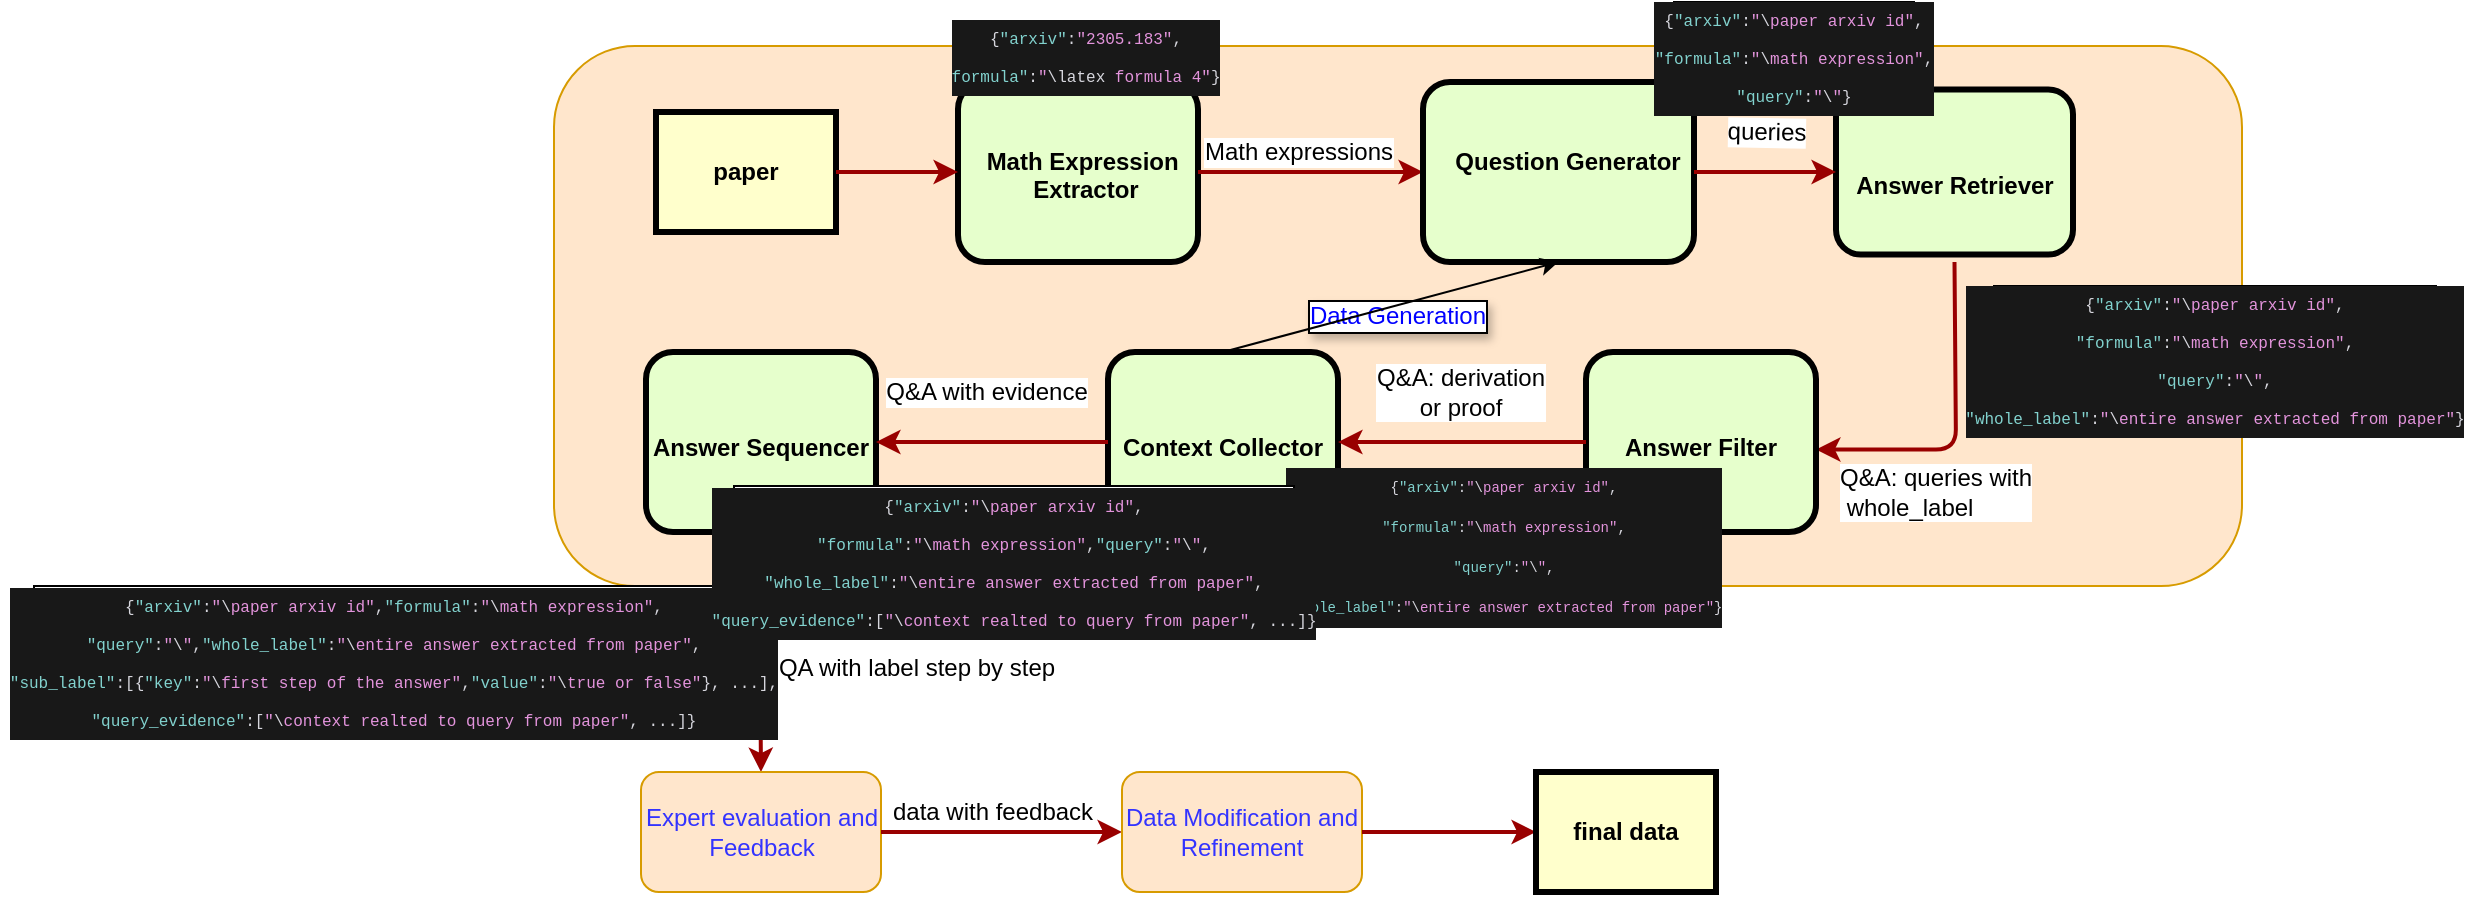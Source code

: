<mxfile version="26.0.6">
  <diagram name="Page-1" id="c7558073-3199-34d8-9f00-42111426c3f3">
    <mxGraphModel dx="1726" dy="573" grid="1" gridSize="10" guides="1" tooltips="1" connect="1" arrows="1" fold="1" page="1" pageScale="1" pageWidth="826" pageHeight="1169" background="none" math="0" shadow="0">
      <root>
        <mxCell id="0" />
        <mxCell id="1" parent="0" />
        <mxCell id="OM6LCN_4-8OB91uzV0C4-133" value="&lt;font style=&quot;color: rgb(0, 0, 255);&quot;&gt;Data Generation&lt;/font&gt;" style="rounded=1;whiteSpace=wrap;html=1;labelBackgroundColor=#FFFFFF;labelBorderColor=default;textShadow=1;fillColor=#ffe6cc;strokeColor=#d79b00;align=center;" parent="1" vertex="1">
          <mxGeometry x="50" y="230" width="844" height="270" as="geometry" />
        </mxCell>
        <mxCell id="2" value="&lt;p style=&quot;margin: 0px; margin-top: 4px; text-align: center; text-decoration: underline;&quot;&gt;&lt;/p&gt;&lt;p style=&quot;margin: 0px; margin-left: 8px;&quot;&gt;&lt;br&gt;&lt;/p&gt;&lt;p style=&quot;margin: 0px; margin-left: 8px;&quot;&gt;&lt;br&gt;&lt;/p&gt;&lt;p style=&quot;margin: 0px; margin-left: 8px;&quot;&gt;Math Expression&amp;nbsp;&lt;/p&gt;&lt;p style=&quot;margin: 0px; margin-left: 8px;&quot;&gt;Extractor&lt;/p&gt;" style="verticalAlign=middle;align=center;overflow=fill;fontSize=12;fontFamily=Helvetica;html=1;rounded=1;fontStyle=1;strokeWidth=3;fillColor=#E6FFCC" parent="1" vertex="1">
          <mxGeometry x="252" y="248" width="120" height="90" as="geometry" />
        </mxCell>
        <mxCell id="4" value="paper" style="whiteSpace=wrap;align=center;verticalAlign=middle;fontStyle=1;strokeWidth=3;fillColor=#FFFFCC" parent="1" vertex="1">
          <mxGeometry x="101" y="263" width="90" height="60" as="geometry" />
        </mxCell>
        <mxCell id="8" value="&lt;p style=&quot;margin: 4px 0px 0px; text-align: center;&quot;&gt;&lt;span style=&quot;background-color: transparent; color: light-dark(rgb(0, 0, 0), rgb(255, 255, 255));&quot;&gt;&lt;br&gt;&lt;/span&gt;&lt;/p&gt;&lt;p style=&quot;margin: 4px 0px 0px; text-align: center;&quot;&gt;&lt;span style=&quot;background-color: transparent; color: light-dark(rgb(0, 0, 0), rgb(255, 255, 255));&quot;&gt;&lt;br&gt;&lt;/span&gt;&lt;/p&gt;&lt;p style=&quot;margin: 4px 0px 0px; text-align: center;&quot;&gt;&lt;span style=&quot;background-color: transparent; color: light-dark(rgb(0, 0, 0), rgb(255, 255, 255));&quot;&gt;Answer Retriever&lt;/span&gt;&lt;/p&gt;" style="verticalAlign=middle;align=center;overflow=fill;fontSize=12;fontFamily=Helvetica;html=1;rounded=1;fontStyle=1;strokeWidth=3;fillColor=#E6FFCC" parent="1" vertex="1">
          <mxGeometry x="691" y="251.75" width="118.5" height="82.5" as="geometry" />
        </mxCell>
        <mxCell id="37" value="" style="edgeStyle=none;noEdgeStyle=1;strokeColor=#990000;strokeWidth=2" parent="1" source="4" target="2" edge="1">
          <mxGeometry width="100" height="100" relative="1" as="geometry">
            <mxPoint x="321" y="423" as="sourcePoint" />
            <mxPoint x="421" y="323" as="targetPoint" />
          </mxGeometry>
        </mxCell>
        <mxCell id="OM6LCN_4-8OB91uzV0C4-102" value="" style="elbow=horizontal;strokeColor=#990000;strokeWidth=2;exitX=1;exitY=0.5;exitDx=0;exitDy=0;entryX=0;entryY=0.5;entryDx=0;entryDy=0;" parent="1" source="2" target="6" edge="1">
          <mxGeometry width="100" height="100" relative="1" as="geometry">
            <mxPoint x="120.5" y="644" as="sourcePoint" />
            <mxPoint x="151" y="463" as="targetPoint" />
          </mxGeometry>
        </mxCell>
        <mxCell id="OM6LCN_4-8OB91uzV0C4-108" value="&lt;font style=&quot;font-size: 12px;&quot;&gt;Math expressions&lt;/font&gt;" style="edgeLabel;html=1;align=center;verticalAlign=middle;resizable=0;points=[];" parent="OM6LCN_4-8OB91uzV0C4-102" vertex="1" connectable="0">
          <mxGeometry x="-0.418" y="4" relative="1" as="geometry">
            <mxPoint x="17" y="-6" as="offset" />
          </mxGeometry>
        </mxCell>
        <mxCell id="6" value="&lt;p style=&quot;margin: 0px; margin-top: 4px; text-align: center; text-decoration: underline;&quot;&gt;&lt;/p&gt;&lt;p style=&quot;margin: 0px; margin-left: 8px;&quot;&gt;&lt;span style=&quot;background-color: transparent; color: light-dark(rgb(0, 0, 0), rgb(255, 255, 255));&quot;&gt;&lt;br&gt;&lt;/span&gt;&lt;/p&gt;&lt;p style=&quot;margin: 0px; margin-left: 8px;&quot;&gt;&lt;span style=&quot;background-color: transparent; color: light-dark(rgb(0, 0, 0), rgb(255, 255, 255));&quot;&gt;&lt;br&gt;&lt;/span&gt;&lt;/p&gt;&lt;p style=&quot;margin: 0px; margin-left: 8px;&quot;&gt;&lt;span style=&quot;background-color: transparent; color: light-dark(rgb(0, 0, 0), rgb(255, 255, 255));&quot;&gt;Question Generator&lt;/span&gt;&lt;/p&gt;" style="verticalAlign=middle;align=center;overflow=fill;fontSize=12;fontFamily=Helvetica;html=1;rounded=1;fontStyle=1;strokeWidth=3;fillColor=#E6FFCC" parent="1" vertex="1">
          <mxGeometry x="484.5" y="248" width="135.5" height="90" as="geometry" />
        </mxCell>
        <mxCell id="OM6LCN_4-8OB91uzV0C4-111" value="" style="elbow=horizontal;strokeColor=#990000;strokeWidth=2;exitX=0.5;exitY=1;exitDx=0;exitDy=0;entryX=1;entryY=0.5;entryDx=0;entryDy=0;" parent="1" edge="1">
          <mxGeometry width="100" height="100" relative="1" as="geometry">
            <mxPoint x="750.25" y="338" as="sourcePoint" />
            <mxPoint x="681" y="431.75" as="targetPoint" />
            <Array as="points">
              <mxPoint x="751" y="431.75" />
            </Array>
          </mxGeometry>
        </mxCell>
        <mxCell id="OM6LCN_4-8OB91uzV0C4-112" value="&lt;font style=&quot;font-size: 12px;&quot;&gt;Q&amp;amp;A: queries with&lt;/font&gt;&lt;div&gt;&lt;font style=&quot;font-size: 12px;&quot;&gt;&amp;nbsp;whole_label&lt;/font&gt;&lt;/div&gt;" style="edgeLabel;html=1;align=left;verticalAlign=middle;resizable=0;points=[];" parent="OM6LCN_4-8OB91uzV0C4-111" vertex="1" connectable="0">
          <mxGeometry x="-0.418" y="4" relative="1" as="geometry">
            <mxPoint x="-64" y="67" as="offset" />
          </mxGeometry>
        </mxCell>
        <mxCell id="OM6LCN_4-8OB91uzV0C4-114" value="&lt;p style=&quot;margin: 4px 0px 0px; text-align: center;&quot;&gt;&lt;br&gt;&lt;/p&gt;&lt;p style=&quot;margin: 4px 0px 0px; text-align: center;&quot;&gt;&lt;br&gt;&lt;/p&gt;&lt;p style=&quot;margin: 4px 0px 0px; text-align: center;&quot;&gt;Answer Filter&lt;/p&gt;" style="verticalAlign=middle;align=center;overflow=fill;fontSize=12;fontFamily=Helvetica;html=1;rounded=1;fontStyle=1;strokeWidth=3;fillColor=#E6FFCC" parent="1" vertex="1">
          <mxGeometry x="566" y="383" width="115" height="90" as="geometry" />
        </mxCell>
        <mxCell id="OM6LCN_4-8OB91uzV0C4-117" value="&lt;p style=&quot;margin: 4px 0px 0px; text-align: center;&quot;&gt;&lt;br&gt;&lt;/p&gt;&lt;p style=&quot;margin: 4px 0px 0px; text-align: center;&quot;&gt;&lt;br&gt;&lt;/p&gt;&lt;p style=&quot;margin: 4px 0px 0px; text-align: center;&quot;&gt;Context Collector&lt;/p&gt;" style="verticalAlign=middle;align=center;overflow=fill;fontSize=12;fontFamily=Helvetica;html=1;rounded=1;fontStyle=1;strokeWidth=3;fillColor=#E6FFCC" parent="1" vertex="1">
          <mxGeometry x="327" y="383" width="115" height="90" as="geometry" />
        </mxCell>
        <mxCell id="OM6LCN_4-8OB91uzV0C4-121" value="&lt;p style=&quot;margin: 4px 0px 0px; text-align: center;&quot;&gt;&lt;br&gt;&lt;/p&gt;&lt;p style=&quot;margin: 4px 0px 0px; text-align: center;&quot;&gt;&lt;br&gt;&lt;/p&gt;&lt;p style=&quot;margin: 4px 0px 0px; text-align: center;&quot;&gt;Answer Sequencer&lt;/p&gt;" style="verticalAlign=middle;align=center;overflow=fill;fontSize=12;fontFamily=Helvetica;html=1;rounded=1;fontStyle=1;strokeWidth=3;fillColor=#E6FFCC" parent="1" vertex="1">
          <mxGeometry x="96" y="383" width="115" height="90" as="geometry" />
        </mxCell>
        <mxCell id="OM6LCN_4-8OB91uzV0C4-123" value="" style="elbow=horizontal;strokeColor=#990000;strokeWidth=2;entryX=0;entryY=0.5;entryDx=0;entryDy=0;exitX=1;exitY=0.5;exitDx=0;exitDy=0;" parent="1" source="6" target="8" edge="1">
          <mxGeometry width="100" height="100" relative="1" as="geometry">
            <mxPoint x="671" y="294" as="sourcePoint" />
            <mxPoint x="777" y="291.75" as="targetPoint" />
            <Array as="points" />
          </mxGeometry>
        </mxCell>
        <mxCell id="OM6LCN_4-8OB91uzV0C4-124" value="&lt;font&gt;queries&lt;/font&gt;" style="edgeLabel;html=1;align=center;verticalAlign=middle;resizable=0;points=[];rotation=1;fontSize=12;" parent="OM6LCN_4-8OB91uzV0C4-123" vertex="1" connectable="0">
          <mxGeometry x="-0.09" y="2" relative="1" as="geometry">
            <mxPoint x="3" y="-18" as="offset" />
          </mxGeometry>
        </mxCell>
        <mxCell id="OM6LCN_4-8OB91uzV0C4-127" value="" style="elbow=horizontal;strokeColor=#990000;strokeWidth=2;exitX=0;exitY=0.5;exitDx=0;exitDy=0;entryX=1;entryY=0.5;entryDx=0;entryDy=0;" parent="1" source="OM6LCN_4-8OB91uzV0C4-117" target="OM6LCN_4-8OB91uzV0C4-121" edge="1">
          <mxGeometry width="100" height="100" relative="1" as="geometry">
            <mxPoint x="332" y="427.5" as="sourcePoint" />
            <mxPoint x="208" y="427.5" as="targetPoint" />
          </mxGeometry>
        </mxCell>
        <mxCell id="OM6LCN_4-8OB91uzV0C4-128" value="&lt;span style=&quot;font-size: 12px;&quot;&gt;Q&amp;amp;A with evidence&lt;/span&gt;" style="edgeLabel;html=1;align=center;verticalAlign=middle;resizable=0;points=[];" parent="OM6LCN_4-8OB91uzV0C4-127" vertex="1" connectable="0">
          <mxGeometry x="-0.418" y="4" relative="1" as="geometry">
            <mxPoint x="-27" y="-29" as="offset" />
          </mxGeometry>
        </mxCell>
        <mxCell id="OM6LCN_4-8OB91uzV0C4-130" value="" style="edgeStyle=elbowEdgeStyle;elbow=vertical;strokeColor=#990000;strokeWidth=2;entryX=0.5;entryY=0;entryDx=0;entryDy=0;exitX=0.5;exitY=1;exitDx=0;exitDy=0;" parent="1" target="OM6LCN_4-8OB91uzV0C4-134" edge="1">
          <mxGeometry width="100" height="100" relative="1" as="geometry">
            <mxPoint x="153" y="473" as="sourcePoint" />
            <mxPoint x="153" y="604" as="targetPoint" />
            <Array as="points">
              <mxPoint x="152.5" y="532" />
            </Array>
          </mxGeometry>
        </mxCell>
        <mxCell id="OM6LCN_4-8OB91uzV0C4-131" value="&lt;span style=&quot;font-size: 12px;&quot;&gt;QA with label step by step&lt;/span&gt;" style="edgeLabel;html=1;align=center;verticalAlign=middle;resizable=0;points=[];textDirection=ltr;labelPosition=center;verticalLabelPosition=middle;" parent="OM6LCN_4-8OB91uzV0C4-130" vertex="1" connectable="0">
          <mxGeometry x="0.191" y="-1" relative="1" as="geometry">
            <mxPoint x="78" y="-4" as="offset" />
          </mxGeometry>
        </mxCell>
        <mxCell id="OM6LCN_4-8OB91uzV0C4-134" value="&lt;font style=&quot;color: rgb(51, 51, 255);&quot;&gt;Expert evaluation and Feedback&lt;/font&gt;" style="rounded=1;whiteSpace=wrap;html=1;fillColor=#ffe6cc;strokeColor=#d79b00;" parent="1" vertex="1">
          <mxGeometry x="93.5" y="593" width="120" height="60" as="geometry" />
        </mxCell>
        <mxCell id="OM6LCN_4-8OB91uzV0C4-135" value="" style="edgeStyle=none;noEdgeStyle=1;strokeColor=#990000;strokeWidth=2;exitX=1;exitY=0.5;exitDx=0;exitDy=0;entryX=0;entryY=0.5;entryDx=0;entryDy=0;" parent="1" source="OM6LCN_4-8OB91uzV0C4-134" target="OM6LCN_4-8OB91uzV0C4-137" edge="1">
          <mxGeometry width="100" height="100" relative="1" as="geometry">
            <mxPoint x="221" y="630" as="sourcePoint" />
            <mxPoint x="341" y="623" as="targetPoint" />
          </mxGeometry>
        </mxCell>
        <mxCell id="OM6LCN_4-8OB91uzV0C4-136" value="&lt;font style=&quot;font-size: 12px;&quot;&gt;data with feedback&lt;/font&gt;" style="edgeLabel;html=1;align=center;verticalAlign=middle;resizable=0;points=[];" parent="OM6LCN_4-8OB91uzV0C4-135" vertex="1" connectable="0">
          <mxGeometry x="-0.28" y="5" relative="1" as="geometry">
            <mxPoint x="12" y="-5" as="offset" />
          </mxGeometry>
        </mxCell>
        <mxCell id="OM6LCN_4-8OB91uzV0C4-137" value="&lt;font style=&quot;color: rgb(51, 51, 255);&quot;&gt;Data Modification and Refinement&lt;/font&gt;" style="rounded=1;whiteSpace=wrap;html=1;fillColor=#ffe6cc;strokeColor=#d79b00;" parent="1" vertex="1">
          <mxGeometry x="334" y="593" width="120" height="60" as="geometry" />
        </mxCell>
        <mxCell id="OM6LCN_4-8OB91uzV0C4-138" value="" style="edgeStyle=none;noEdgeStyle=1;strokeColor=#990000;strokeWidth=2;exitX=1;exitY=0.5;exitDx=0;exitDy=0;entryX=0;entryY=0.5;entryDx=0;entryDy=0;" parent="1" source="OM6LCN_4-8OB91uzV0C4-137" target="OM6LCN_4-8OB91uzV0C4-140" edge="1">
          <mxGeometry width="100" height="100" relative="1" as="geometry">
            <mxPoint x="471" y="622.5" as="sourcePoint" />
            <mxPoint x="591" y="622.5" as="targetPoint" />
          </mxGeometry>
        </mxCell>
        <mxCell id="OM6LCN_4-8OB91uzV0C4-140" value="final data" style="whiteSpace=wrap;align=center;verticalAlign=middle;fontStyle=1;strokeWidth=3;fillColor=#FFFFCC" parent="1" vertex="1">
          <mxGeometry x="541" y="593" width="90" height="60" as="geometry" />
        </mxCell>
        <mxCell id="NIxri_lN6JTQjKrFzoQm-37" value="" style="endArrow=classic;html=1;rounded=0;exitX=0.5;exitY=0;exitDx=0;exitDy=0;entryX=0.5;entryY=1;entryDx=0;entryDy=0;" edge="1" parent="1" source="OM6LCN_4-8OB91uzV0C4-117" target="6">
          <mxGeometry width="50" height="50" relative="1" as="geometry">
            <mxPoint x="440" y="420" as="sourcePoint" />
            <mxPoint x="490" y="370" as="targetPoint" />
          </mxGeometry>
        </mxCell>
        <mxCell id="NIxri_lN6JTQjKrFzoQm-39" value="" style="elbow=horizontal;strokeColor=#990000;strokeWidth=2;exitX=0;exitY=0.5;exitDx=0;exitDy=0;entryX=1;entryY=0.5;entryDx=0;entryDy=0;" edge="1" parent="1" source="OM6LCN_4-8OB91uzV0C4-114" target="OM6LCN_4-8OB91uzV0C4-117">
          <mxGeometry width="100" height="100" relative="1" as="geometry">
            <mxPoint x="566" y="428" as="sourcePoint" />
            <mxPoint x="442" y="428" as="targetPoint" />
          </mxGeometry>
        </mxCell>
        <mxCell id="NIxri_lN6JTQjKrFzoQm-40" value="&lt;span style=&quot;font-size: 12px;&quot;&gt;Q&amp;amp;A:&amp;nbsp;derivation&lt;/span&gt;&lt;div&gt;&lt;span style=&quot;font-size: 12px;&quot;&gt;or&amp;nbsp;&lt;/span&gt;&lt;span style=&quot;font-size: 12px; background-color: light-dark(#ffffff, var(--ge-dark-color, #121212)); color: light-dark(rgb(0, 0, 0), rgb(255, 255, 255));&quot;&gt;proof&lt;/span&gt;&lt;/div&gt;" style="edgeLabel;html=1;align=center;verticalAlign=middle;resizable=0;points=[];" vertex="1" connectable="0" parent="NIxri_lN6JTQjKrFzoQm-39">
          <mxGeometry x="-0.418" y="4" relative="1" as="geometry">
            <mxPoint x="-27" y="-29" as="offset" />
          </mxGeometry>
        </mxCell>
        <mxCell id="NIxri_lN6JTQjKrFzoQm-38" value="&lt;div style=&quot;color: rgb(214, 214, 221); background-color: rgb(24, 24, 24); font-family: Consolas, &amp;quot;Courier New&amp;quot;, monospace; line-height: 19px; white-space: pre;&quot;&gt;&lt;div style=&quot;line-height: 19px;&quot;&gt;&lt;div style=&quot;line-height: 19px;&quot;&gt;&lt;font style=&quot;font-size: 8px;&quot;&gt;{&lt;span style=&quot;color: rgb(130, 210, 206);&quot;&gt;&quot;arxiv&quot;&lt;/span&gt;:&lt;span style=&quot;color: rgb(227, 148, 220);&quot;&gt;&quot;&lt;/span&gt;\\&lt;span style=&quot;color: rgb(227, 148, 220);&quot;&gt;paper arxiv id&quot;&lt;/span&gt;,&lt;span style=&quot;background-color: light-dark(rgb(24, 24, 24), rgb(217, 217, 217)); color: rgb(130, 210, 206);&quot;&gt;&quot;formula&quot;&lt;/span&gt;&lt;span style=&quot;background-color: light-dark(rgb(24, 24, 24), rgb(217, 217, 217)); color: light-dark(rgb(214, 214, 221), rgb(52, 52, 58));&quot;&gt;:&lt;/span&gt;&lt;span style=&quot;background-color: light-dark(rgb(24, 24, 24), rgb(217, 217, 217)); color: rgb(227, 148, 220);&quot;&gt;&quot;&lt;/span&gt;&lt;span style=&quot;background-color: light-dark(rgb(24, 24, 24), rgb(217, 217, 217)); color: light-dark(rgb(214, 214, 221), rgb(52, 52, 58));&quot;&gt;\\&lt;/span&gt;&lt;span style=&quot;background-color: light-dark(rgb(24, 24, 24), rgb(217, 217, 217)); color: rgb(227, 148, 220);&quot;&gt;math expression&quot;&lt;/span&gt;&lt;span style=&quot;background-color: light-dark(rgb(24, 24, 24), rgb(217, 217, 217)); color: light-dark(rgb(214, 214, 221), rgb(52, 52, 58));&quot;&gt;,&lt;/span&gt;&lt;/font&gt;&lt;/div&gt;&lt;div style=&quot;line-height: 19px;&quot;&gt;&lt;font style=&quot;font-size: 8px;&quot;&gt;&lt;span style=&quot;background-color: light-dark(rgb(24, 24, 24), rgb(217, 217, 217)); color: rgb(130, 210, 206);&quot;&gt;&quot;query&quot;&lt;/span&gt;&lt;span style=&quot;background-color: light-dark(rgb(24, 24, 24), rgb(217, 217, 217)); color: light-dark(rgb(214, 214, 221), rgb(52, 52, 58));&quot;&gt;:&lt;/span&gt;&lt;span style=&quot;background-color: light-dark(rgb(24, 24, 24), rgb(217, 217, 217)); color: rgb(227, 148, 220);&quot;&gt;&quot;&lt;/span&gt;&lt;span style=&quot;background-color: light-dark(rgb(24, 24, 24), rgb(217, 217, 217)); color: light-dark(rgb(214, 214, 221), rgb(52, 52, 58));&quot;&gt;\\&lt;/span&gt;&lt;span style=&quot;background-color: light-dark(rgb(24, 24, 24), rgb(217, 217, 217)); color: rgb(227, 148, 220);&quot;&gt;&quot;&lt;/span&gt;&lt;span style=&quot;background-color: light-dark(rgb(24, 24, 24), rgb(217, 217, 217)); color: light-dark(rgb(214, 214, 221), rgb(52, 52, 58));&quot;&gt;,&lt;/span&gt;&lt;span style=&quot;background-color: light-dark(rgb(24, 24, 24), rgb(217, 217, 217)); color: rgb(130, 210, 206);&quot;&gt;&quot;whole_label&quot;&lt;/span&gt;&lt;span style=&quot;background-color: light-dark(rgb(24, 24, 24), rgb(217, 217, 217)); color: light-dark(rgb(214, 214, 221), rgb(52, 52, 58));&quot;&gt;:&lt;/span&gt;&lt;span style=&quot;background-color: light-dark(rgb(24, 24, 24), rgb(217, 217, 217)); color: rgb(227, 148, 220);&quot;&gt;&quot;&lt;/span&gt;&lt;span style=&quot;background-color: light-dark(rgb(24, 24, 24), rgb(217, 217, 217)); color: light-dark(rgb(214, 214, 221), rgb(52, 52, 58));&quot;&gt;\\&lt;/span&gt;&lt;span style=&quot;background-color: light-dark(rgb(24, 24, 24), rgb(217, 217, 217)); color: rgb(227, 148, 220);&quot;&gt;entire answer extracted from paper&quot;&lt;/span&gt;&lt;span style=&quot;background-color: light-dark(rgb(24, 24, 24), rgb(217, 217, 217)); color: light-dark(rgb(214, 214, 221), rgb(52, 52, 58));&quot;&gt;,&lt;/span&gt;&lt;/font&gt;&lt;/div&gt;&lt;div style=&quot;line-height: 19px;&quot;&gt;&lt;font style=&quot;font-size: 8px;&quot;&gt;&lt;span style=&quot;color: rgb(130, 210, 206);&quot;&gt;&quot;sub_label&quot;&lt;/span&gt;:[{&lt;span style=&quot;color: rgb(130, 210, 206);&quot;&gt;&quot;key&quot;&lt;/span&gt;:&lt;span style=&quot;color: rgb(227, 148, 220);&quot;&gt;&quot;&lt;/span&gt;\\&lt;span style=&quot;color: rgb(227, 148, 220);&quot;&gt;first step of the answer&quot;&lt;/span&gt;,&lt;span style=&quot;color: rgb(130, 210, 206);&quot;&gt;&quot;value&quot;&lt;/span&gt;:&lt;span style=&quot;color: rgb(227, 148, 220);&quot;&gt;&quot;&lt;/span&gt;\\&lt;span style=&quot;color: rgb(227, 148, 220);&quot;&gt;true or false&quot;&lt;/span&gt;}, ...],&lt;/font&gt;&lt;/div&gt;&lt;div style=&quot;line-height: 19px;&quot;&gt;&lt;font style=&quot;font-size: 8px;&quot;&gt;&lt;span style=&quot;color: rgb(130, 210, 206);&quot;&gt;&quot;query_evidence&quot;&lt;/span&gt;:[&lt;span style=&quot;color: rgb(227, 148, 220);&quot;&gt;&quot;&lt;/span&gt;\\&lt;span style=&quot;color: rgb(227, 148, 220);&quot;&gt;context realted to query from paper&quot;&lt;/span&gt;, ...]}&lt;/font&gt;&lt;/div&gt;&lt;/div&gt;&lt;/div&gt;" style="whiteSpace=wrap;html=1;" vertex="1" parent="1">
          <mxGeometry x="-210" y="500" width="360" height="75" as="geometry" />
        </mxCell>
        <mxCell id="NIxri_lN6JTQjKrFzoQm-41" value="&lt;div style=&quot;color: rgb(214, 214, 221); background-color: rgb(24, 24, 24); font-family: Consolas, &amp;quot;Courier New&amp;quot;, monospace; line-height: 19px; white-space: pre;&quot;&gt;&lt;div style=&quot;line-height: 19px;&quot;&gt;&lt;div style=&quot;line-height: 19px;&quot;&gt;&lt;font style=&quot;font-size: 8px;&quot;&gt;&lt;font style=&quot;&quot;&gt;{&lt;span style=&quot;color: rgb(130, 210, 206);&quot;&gt;&quot;arxiv&quot;&lt;/span&gt;:&lt;span style=&quot;color: rgb(227, 148, 220);&quot;&gt;&quot;&lt;span style=&quot;background-color: light-dark(rgb(24, 24, 24), rgb(217, 217, 217));&quot;&gt;2305.183&lt;/span&gt;&lt;/span&gt;&lt;/font&gt;&lt;span style=&quot;background-color: light-dark(rgb(24, 24, 24), rgb(217, 217, 217)); color: rgb(227, 148, 220);&quot;&gt;&quot;&lt;/span&gt;&lt;span style=&quot;background-color: light-dark(rgb(24, 24, 24), rgb(217, 217, 217)); color: light-dark(rgb(214, 214, 221), rgb(52, 52, 58));&quot;&gt;,&lt;/span&gt;&lt;/font&gt;&lt;/div&gt;&lt;div style=&quot;line-height: 19px;&quot;&gt;&lt;font style=&quot;font-size: 8px;&quot;&gt;&lt;span style=&quot;background-color: light-dark(rgb(24, 24, 24), rgb(217, 217, 217)); color: rgb(130, 210, 206); line-height: 10%;&quot;&gt;formula&quot;&lt;/span&gt;&lt;span style=&quot;color: light-dark(rgb(214, 214, 221), rgb(52, 52, 58)); background-color: light-dark(rgb(24, 24, 24), rgb(217, 217, 217));&quot;&gt;:&lt;/span&gt;&lt;span style=&quot;background-color: light-dark(rgb(24, 24, 24), rgb(217, 217, 217)); color: rgb(227, 148, 220);&quot;&gt;&quot;&lt;/span&gt;&lt;span style=&quot;color: light-dark(rgb(214, 214, 221), rgb(52, 52, 58)); background-color: light-dark(rgb(24, 24, 24), rgb(217, 217, 217));&quot;&gt;\\latex &lt;/span&gt;&lt;span style=&quot;background-color: light-dark(rgb(24, 24, 24), rgb(217, 217, 217)); color: rgb(227, 148, 220);&quot;&gt;formula 4&quot;&lt;/span&gt;&lt;span style=&quot;color: light-dark(rgb(214, 214, 221), rgb(52, 52, 58)); background-color: light-dark(rgb(24, 24, 24), rgb(217, 217, 217));&quot;&gt;}&lt;/span&gt;&lt;/font&gt;&lt;/div&gt;&lt;/div&gt;&lt;/div&gt;" style="whiteSpace=wrap;html=1;" vertex="1" parent="1">
          <mxGeometry x="252" y="218.75" width="128" height="33" as="geometry" />
        </mxCell>
        <mxCell id="NIxri_lN6JTQjKrFzoQm-45" value="&lt;div style=&quot;color: rgb(214, 214, 221); background-color: rgb(24, 24, 24); font-family: Consolas, &amp;quot;Courier New&amp;quot;, monospace; line-height: 19px; white-space: pre;&quot;&gt;&lt;div style=&quot;line-height: 19px;&quot;&gt;&lt;div style=&quot;line-height: 19px;&quot;&gt;&lt;font style=&quot;font-size: 8px;&quot;&gt;{&lt;span style=&quot;color: rgb(130, 210, 206);&quot;&gt;&quot;arxiv&quot;&lt;/span&gt;:&lt;span style=&quot;color: rgb(227, 148, 220);&quot;&gt;&quot;&lt;/span&gt;\\&lt;span style=&quot;color: rgb(227, 148, 220);&quot;&gt;paper arxiv id&quot;&lt;/span&gt;,&lt;/font&gt;&lt;/div&gt;&lt;div style=&quot;line-height: 19px;&quot;&gt;&lt;font style=&quot;font-size: 8px;&quot;&gt;&lt;span style=&quot;background-color: light-dark(rgb(24, 24, 24), rgb(217, 217, 217)); color: rgb(130, 210, 206);&quot;&gt;&quot;formula&quot;&lt;/span&gt;&lt;span style=&quot;background-color: light-dark(rgb(24, 24, 24), rgb(217, 217, 217)); color: light-dark(rgb(214, 214, 221), rgb(52, 52, 58));&quot;&gt;:&lt;/span&gt;&lt;span style=&quot;background-color: light-dark(rgb(24, 24, 24), rgb(217, 217, 217)); color: rgb(227, 148, 220);&quot;&gt;&quot;&lt;/span&gt;&lt;span style=&quot;background-color: light-dark(rgb(24, 24, 24), rgb(217, 217, 217)); color: light-dark(rgb(214, 214, 221), rgb(52, 52, 58));&quot;&gt;\\&lt;/span&gt;&lt;span style=&quot;background-color: light-dark(rgb(24, 24, 24), rgb(217, 217, 217)); color: rgb(227, 148, 220);&quot;&gt;math expression&quot;&lt;/span&gt;&lt;span style=&quot;background-color: light-dark(rgb(24, 24, 24), rgb(217, 217, 217)); color: light-dark(rgb(214, 214, 221), rgb(52, 52, 58));&quot;&gt;,&lt;/span&gt;&lt;/font&gt;&lt;/div&gt;&lt;div style=&quot;line-height: 19px;&quot;&gt;&lt;font style=&quot;font-size: 8px;&quot;&gt;&lt;span style=&quot;background-color: light-dark(rgb(24, 24, 24), rgb(217, 217, 217)); color: rgb(130, 210, 206);&quot;&gt;&quot;query&quot;&lt;/span&gt;&lt;span style=&quot;background-color: light-dark(rgb(24, 24, 24), rgb(217, 217, 217)); color: light-dark(rgb(214, 214, 221), rgb(52, 52, 58));&quot;&gt;:&lt;/span&gt;&lt;span style=&quot;background-color: light-dark(rgb(24, 24, 24), rgb(217, 217, 217)); color: rgb(227, 148, 220);&quot;&gt;&quot;&lt;/span&gt;&lt;span style=&quot;background-color: light-dark(rgb(24, 24, 24), rgb(217, 217, 217)); color: light-dark(rgb(214, 214, 221), rgb(52, 52, 58));&quot;&gt;\\&lt;/span&gt;&lt;span style=&quot;background-color: light-dark(rgb(24, 24, 24), rgb(217, 217, 217)); color: rgb(227, 148, 220);&quot;&gt;&quot;&lt;/span&gt;&lt;span style=&quot;background-color: light-dark(rgb(24, 24, 24), rgb(217, 217, 217)); color: light-dark(rgb(214, 214, 221), rgb(52, 52, 58));&quot;&gt;}&lt;/span&gt;&lt;/font&gt;&lt;/div&gt;&lt;/div&gt;&lt;/div&gt;" style="whiteSpace=wrap;html=1;" vertex="1" parent="1">
          <mxGeometry x="610" y="208" width="120" height="55" as="geometry" />
        </mxCell>
        <mxCell id="NIxri_lN6JTQjKrFzoQm-46" value="&lt;div style=&quot;color: rgb(214, 214, 221); background-color: rgb(24, 24, 24); font-family: Consolas, &amp;quot;Courier New&amp;quot;, monospace; line-height: 19px; white-space: pre;&quot;&gt;&lt;div style=&quot;line-height: 19px;&quot;&gt;&lt;div style=&quot;line-height: 19px;&quot;&gt;&lt;font style=&quot;font-size: 8px;&quot;&gt;{&lt;span style=&quot;color: rgb(130, 210, 206);&quot;&gt;&quot;arxiv&quot;&lt;/span&gt;:&lt;span style=&quot;color: rgb(227, 148, 220);&quot;&gt;&quot;&lt;/span&gt;\\&lt;span style=&quot;color: rgb(227, 148, 220);&quot;&gt;paper arxiv id&quot;&lt;/span&gt;,&lt;/font&gt;&lt;/div&gt;&lt;div style=&quot;line-height: 19px;&quot;&gt;&lt;font style=&quot;font-size: 8px;&quot;&gt;&lt;span style=&quot;background-color: light-dark(rgb(24, 24, 24), rgb(217, 217, 217)); color: rgb(130, 210, 206);&quot;&gt;&quot;formula&quot;&lt;/span&gt;&lt;span style=&quot;background-color: light-dark(rgb(24, 24, 24), rgb(217, 217, 217)); color: light-dark(rgb(214, 214, 221), rgb(52, 52, 58));&quot;&gt;:&lt;/span&gt;&lt;span style=&quot;background-color: light-dark(rgb(24, 24, 24), rgb(217, 217, 217)); color: rgb(227, 148, 220);&quot;&gt;&quot;&lt;/span&gt;&lt;span style=&quot;background-color: light-dark(rgb(24, 24, 24), rgb(217, 217, 217)); color: light-dark(rgb(214, 214, 221), rgb(52, 52, 58));&quot;&gt;\\&lt;/span&gt;&lt;span style=&quot;background-color: light-dark(rgb(24, 24, 24), rgb(217, 217, 217)); color: rgb(227, 148, 220);&quot;&gt;math expression&quot;&lt;/span&gt;&lt;span style=&quot;background-color: light-dark(rgb(24, 24, 24), rgb(217, 217, 217)); color: light-dark(rgb(214, 214, 221), rgb(52, 52, 58));&quot;&gt;,&lt;/span&gt;&lt;/font&gt;&lt;/div&gt;&lt;div style=&quot;line-height: 19px;&quot;&gt;&lt;font style=&quot;font-size: 8px;&quot;&gt;&lt;span style=&quot;background-color: light-dark(rgb(24, 24, 24), rgb(217, 217, 217)); color: rgb(130, 210, 206);&quot;&gt;&quot;query&quot;&lt;/span&gt;&lt;span style=&quot;background-color: light-dark(rgb(24, 24, 24), rgb(217, 217, 217)); color: light-dark(rgb(214, 214, 221), rgb(52, 52, 58));&quot;&gt;:&lt;/span&gt;&lt;span style=&quot;background-color: light-dark(rgb(24, 24, 24), rgb(217, 217, 217)); color: rgb(227, 148, 220);&quot;&gt;&quot;&lt;/span&gt;&lt;span style=&quot;background-color: light-dark(rgb(24, 24, 24), rgb(217, 217, 217)); color: light-dark(rgb(214, 214, 221), rgb(52, 52, 58));&quot;&gt;\\&lt;/span&gt;&lt;span style=&quot;background-color: light-dark(rgb(24, 24, 24), rgb(217, 217, 217)); color: rgb(227, 148, 220);&quot;&gt;&quot;&lt;/span&gt;&lt;span style=&quot;background-color: light-dark(rgb(24, 24, 24), rgb(217, 217, 217)); color: light-dark(rgb(214, 214, 221), rgb(52, 52, 58));&quot;&gt;,&lt;/span&gt;&lt;/font&gt;&lt;/div&gt;&lt;div style=&quot;line-height: 19px;&quot;&gt;&lt;font style=&quot;font-size: 8px;&quot;&gt;&lt;span style=&quot;background-color: light-dark(rgb(24, 24, 24), rgb(217, 217, 217)); color: rgb(130, 210, 206);&quot;&gt;&quot;whole_label&quot;&lt;/span&gt;&lt;span style=&quot;background-color: light-dark(rgb(24, 24, 24), rgb(217, 217, 217)); color: light-dark(rgb(214, 214, 221), rgb(52, 52, 58));&quot;&gt;:&lt;/span&gt;&lt;span style=&quot;background-color: light-dark(rgb(24, 24, 24), rgb(217, 217, 217)); color: rgb(227, 148, 220);&quot;&gt;&quot;&lt;/span&gt;&lt;span style=&quot;background-color: light-dark(rgb(24, 24, 24), rgb(217, 217, 217)); color: light-dark(rgb(214, 214, 221), rgb(52, 52, 58));&quot;&gt;\\&lt;/span&gt;&lt;span style=&quot;background-color: light-dark(rgb(24, 24, 24), rgb(217, 217, 217)); color: rgb(227, 148, 220);&quot;&gt;entire answer extracted from paper&quot;&lt;/span&gt;&lt;span style=&quot;background-color: light-dark(rgb(24, 24, 24), rgb(217, 217, 217)); color: light-dark(rgb(214, 214, 221), rgb(52, 52, 58));&quot;&gt;}&lt;/span&gt;&lt;/font&gt;&lt;/div&gt;&lt;/div&gt;&lt;/div&gt;" style="whiteSpace=wrap;html=1;" vertex="1" parent="1">
          <mxGeometry x="770" y="350" width="221" height="73" as="geometry" />
        </mxCell>
        <mxCell id="NIxri_lN6JTQjKrFzoQm-48" value="&lt;div style=&quot;color: rgb(214, 214, 221); background-color: rgb(24, 24, 24); font-family: Consolas, &amp;quot;Courier New&amp;quot;, monospace; line-height: 19px; white-space: pre;&quot;&gt;&lt;div style=&quot;line-height: 19px;&quot;&gt;&lt;div style=&quot;line-height: 19px;&quot;&gt;&lt;font style=&quot;font-size: 7px;&quot;&gt;{&lt;span style=&quot;color: rgb(130, 210, 206);&quot;&gt;&quot;arxiv&quot;&lt;/span&gt;:&lt;span style=&quot;color: rgb(227, 148, 220);&quot;&gt;&quot;&lt;/span&gt;\\&lt;span style=&quot;color: rgb(227, 148, 220);&quot;&gt;paper arxiv id&quot;&lt;/span&gt;,&lt;/font&gt;&lt;/div&gt;&lt;div style=&quot;line-height: 19px;&quot;&gt;&lt;font style=&quot;font-size: 7px;&quot;&gt;&lt;span style=&quot;background-color: light-dark(rgb(24, 24, 24), rgb(217, 217, 217)); color: rgb(130, 210, 206);&quot;&gt;&quot;formula&quot;&lt;/span&gt;&lt;span style=&quot;background-color: light-dark(rgb(24, 24, 24), rgb(217, 217, 217)); color: light-dark(rgb(214, 214, 221), rgb(52, 52, 58));&quot;&gt;:&lt;/span&gt;&lt;span style=&quot;background-color: light-dark(rgb(24, 24, 24), rgb(217, 217, 217)); color: rgb(227, 148, 220);&quot;&gt;&quot;&lt;/span&gt;&lt;span style=&quot;background-color: light-dark(rgb(24, 24, 24), rgb(217, 217, 217)); color: light-dark(rgb(214, 214, 221), rgb(52, 52, 58));&quot;&gt;\\&lt;/span&gt;&lt;span style=&quot;background-color: light-dark(rgb(24, 24, 24), rgb(217, 217, 217)); color: rgb(227, 148, 220);&quot;&gt;math expression&quot;&lt;/span&gt;&lt;span style=&quot;background-color: light-dark(rgb(24, 24, 24), rgb(217, 217, 217)); color: light-dark(rgb(214, 214, 221), rgb(52, 52, 58));&quot;&gt;,&lt;/span&gt;&lt;/font&gt;&lt;/div&gt;&lt;div style=&quot;line-height: 19px;&quot;&gt;&lt;font style=&quot;font-size: 7px;&quot;&gt;&lt;span style=&quot;background-color: light-dark(rgb(24, 24, 24), rgb(217, 217, 217)); color: rgb(130, 210, 206);&quot;&gt;&quot;query&quot;&lt;/span&gt;&lt;span style=&quot;background-color: light-dark(rgb(24, 24, 24), rgb(217, 217, 217)); color: light-dark(rgb(214, 214, 221), rgb(52, 52, 58));&quot;&gt;:&lt;/span&gt;&lt;span style=&quot;background-color: light-dark(rgb(24, 24, 24), rgb(217, 217, 217)); color: rgb(227, 148, 220);&quot;&gt;&quot;&lt;/span&gt;&lt;span style=&quot;background-color: light-dark(rgb(24, 24, 24), rgb(217, 217, 217)); color: light-dark(rgb(214, 214, 221), rgb(52, 52, 58));&quot;&gt;\\&lt;/span&gt;&lt;span style=&quot;background-color: light-dark(rgb(24, 24, 24), rgb(217, 217, 217)); color: rgb(227, 148, 220);&quot;&gt;&quot;&lt;/span&gt;&lt;span style=&quot;background-color: light-dark(rgb(24, 24, 24), rgb(217, 217, 217)); color: light-dark(rgb(214, 214, 221), rgb(52, 52, 58));&quot;&gt;,&lt;/span&gt;&lt;/font&gt;&lt;/div&gt;&lt;div style=&quot;line-height: 19px;&quot;&gt;&lt;font style=&quot;font-size: 7px;&quot;&gt;&lt;span style=&quot;background-color: light-dark(rgb(24, 24, 24), rgb(217, 217, 217)); color: rgb(130, 210, 206);&quot;&gt;&quot;whole_label&quot;&lt;/span&gt;&lt;span style=&quot;background-color: light-dark(rgb(24, 24, 24), rgb(217, 217, 217)); color: light-dark(rgb(214, 214, 221), rgb(52, 52, 58));&quot;&gt;:&lt;/span&gt;&lt;span style=&quot;background-color: light-dark(rgb(24, 24, 24), rgb(217, 217, 217)); color: rgb(227, 148, 220);&quot;&gt;&quot;&lt;/span&gt;&lt;span style=&quot;background-color: light-dark(rgb(24, 24, 24), rgb(217, 217, 217)); color: light-dark(rgb(214, 214, 221), rgb(52, 52, 58));&quot;&gt;\\&lt;/span&gt;&lt;span style=&quot;background-color: light-dark(rgb(24, 24, 24), rgb(217, 217, 217)); color: rgb(227, 148, 220);&quot;&gt;entire answer extracted from paper&quot;&lt;/span&gt;&lt;span style=&quot;background-color: light-dark(rgb(24, 24, 24), rgb(217, 217, 217)); color: light-dark(rgb(214, 214, 221), rgb(52, 52, 58));&quot;&gt;}&lt;/span&gt;&lt;/font&gt;&lt;/div&gt;&lt;/div&gt;&lt;/div&gt;" style="whiteSpace=wrap;html=1;" vertex="1" parent="1">
          <mxGeometry x="430" y="450" width="190" height="60" as="geometry" />
        </mxCell>
        <mxCell id="NIxri_lN6JTQjKrFzoQm-49" value="&lt;div style=&quot;color: rgb(214, 214, 221); background-color: rgb(24, 24, 24); font-family: Consolas, &amp;quot;Courier New&amp;quot;, monospace; line-height: 19px; white-space: pre;&quot;&gt;&lt;div style=&quot;line-height: 19px;&quot;&gt;&lt;div style=&quot;line-height: 19px;&quot;&gt;&lt;font style=&quot;font-size: 8px;&quot;&gt;{&lt;span style=&quot;color: rgb(130, 210, 206);&quot;&gt;&quot;arxiv&quot;&lt;/span&gt;:&lt;span style=&quot;color: rgb(227, 148, 220);&quot;&gt;&quot;&lt;/span&gt;\\&lt;span style=&quot;color: rgb(227, 148, 220);&quot;&gt;paper arxiv id&quot;&lt;/span&gt;,&lt;/font&gt;&lt;/div&gt;&lt;div style=&quot;line-height: 19px;&quot;&gt;&lt;font style=&quot;font-size: 8px;&quot;&gt;&lt;span style=&quot;background-color: light-dark(rgb(24, 24, 24), rgb(217, 217, 217)); color: rgb(130, 210, 206);&quot;&gt;&quot;formula&quot;&lt;/span&gt;&lt;span style=&quot;background-color: light-dark(rgb(24, 24, 24), rgb(217, 217, 217)); color: light-dark(rgb(214, 214, 221), rgb(52, 52, 58));&quot;&gt;:&lt;/span&gt;&lt;span style=&quot;background-color: light-dark(rgb(24, 24, 24), rgb(217, 217, 217)); color: rgb(227, 148, 220);&quot;&gt;&quot;&lt;/span&gt;&lt;span style=&quot;background-color: light-dark(rgb(24, 24, 24), rgb(217, 217, 217)); color: light-dark(rgb(214, 214, 221), rgb(52, 52, 58));&quot;&gt;\\&lt;/span&gt;&lt;span style=&quot;background-color: light-dark(rgb(24, 24, 24), rgb(217, 217, 217)); color: rgb(227, 148, 220);&quot;&gt;math expression&quot;&lt;/span&gt;&lt;span style=&quot;background-color: light-dark(rgb(24, 24, 24), rgb(217, 217, 217)); color: light-dark(rgb(214, 214, 221), rgb(52, 52, 58));&quot;&gt;,&lt;/span&gt;&lt;span style=&quot;background-color: light-dark(rgb(24, 24, 24), rgb(217, 217, 217)); color: rgb(130, 210, 206);&quot;&gt;&quot;query&quot;&lt;/span&gt;&lt;span style=&quot;color: light-dark(rgb(214, 214, 221), rgb(52, 52, 58)); background-color: light-dark(rgb(24, 24, 24), rgb(217, 217, 217));&quot;&gt;:&lt;/span&gt;&lt;span style=&quot;background-color: light-dark(rgb(24, 24, 24), rgb(217, 217, 217)); color: rgb(227, 148, 220);&quot;&gt;&quot;&lt;/span&gt;&lt;span style=&quot;color: light-dark(rgb(214, 214, 221), rgb(52, 52, 58)); background-color: light-dark(rgb(24, 24, 24), rgb(217, 217, 217));&quot;&gt;\\&lt;/span&gt;&lt;span style=&quot;background-color: light-dark(rgb(24, 24, 24), rgb(217, 217, 217)); color: rgb(227, 148, 220);&quot;&gt;&quot;&lt;/span&gt;&lt;span style=&quot;color: light-dark(rgb(214, 214, 221), rgb(52, 52, 58)); background-color: light-dark(rgb(24, 24, 24), rgb(217, 217, 217));&quot;&gt;,&lt;/span&gt;&lt;/font&gt;&lt;/div&gt;&lt;div style=&quot;line-height: 19px;&quot;&gt;&lt;font style=&quot;font-size: 8px;&quot;&gt;&lt;span style=&quot;background-color: light-dark(rgb(24, 24, 24), rgb(217, 217, 217)); color: rgb(130, 210, 206);&quot;&gt;&quot;whole_label&quot;&lt;/span&gt;&lt;span style=&quot;color: light-dark(rgb(214, 214, 221), rgb(52, 52, 58)); background-color: light-dark(rgb(24, 24, 24), rgb(217, 217, 217));&quot;&gt;:&lt;/span&gt;&lt;span style=&quot;background-color: light-dark(rgb(24, 24, 24), rgb(217, 217, 217)); color: rgb(227, 148, 220);&quot;&gt;&quot;&lt;/span&gt;&lt;span style=&quot;color: light-dark(rgb(214, 214, 221), rgb(52, 52, 58)); background-color: light-dark(rgb(24, 24, 24), rgb(217, 217, 217));&quot;&gt;\\&lt;/span&gt;&lt;span style=&quot;background-color: light-dark(rgb(24, 24, 24), rgb(217, 217, 217)); color: rgb(227, 148, 220);&quot;&gt;entire answer extracted from paper&quot;&lt;/span&gt;&lt;span style=&quot;color: light-dark(rgb(214, 214, 221), rgb(52, 52, 58)); background-color: light-dark(rgb(24, 24, 24), rgb(217, 217, 217));&quot;&gt;,&lt;/span&gt;&lt;/font&gt;&lt;/div&gt;&lt;div style=&quot;line-height: 19px;&quot;&gt;&lt;font style=&quot;font-size: 8px;&quot;&gt;&lt;span style=&quot;color: rgb(130, 210, 206);&quot;&gt;&quot;query_evidence&quot;&lt;/span&gt;:[&lt;span style=&quot;color: rgb(227, 148, 220);&quot;&gt;&quot;&lt;/span&gt;\\&lt;span style=&quot;color: rgb(227, 148, 220);&quot;&gt;context realted to query from paper&quot;&lt;/span&gt;, ...]}&lt;/font&gt;&lt;/div&gt;&lt;/div&gt;&lt;/div&gt;" style="whiteSpace=wrap;html=1;" vertex="1" parent="1">
          <mxGeometry x="140" y="450" width="280" height="75" as="geometry" />
        </mxCell>
      </root>
    </mxGraphModel>
  </diagram>
</mxfile>
